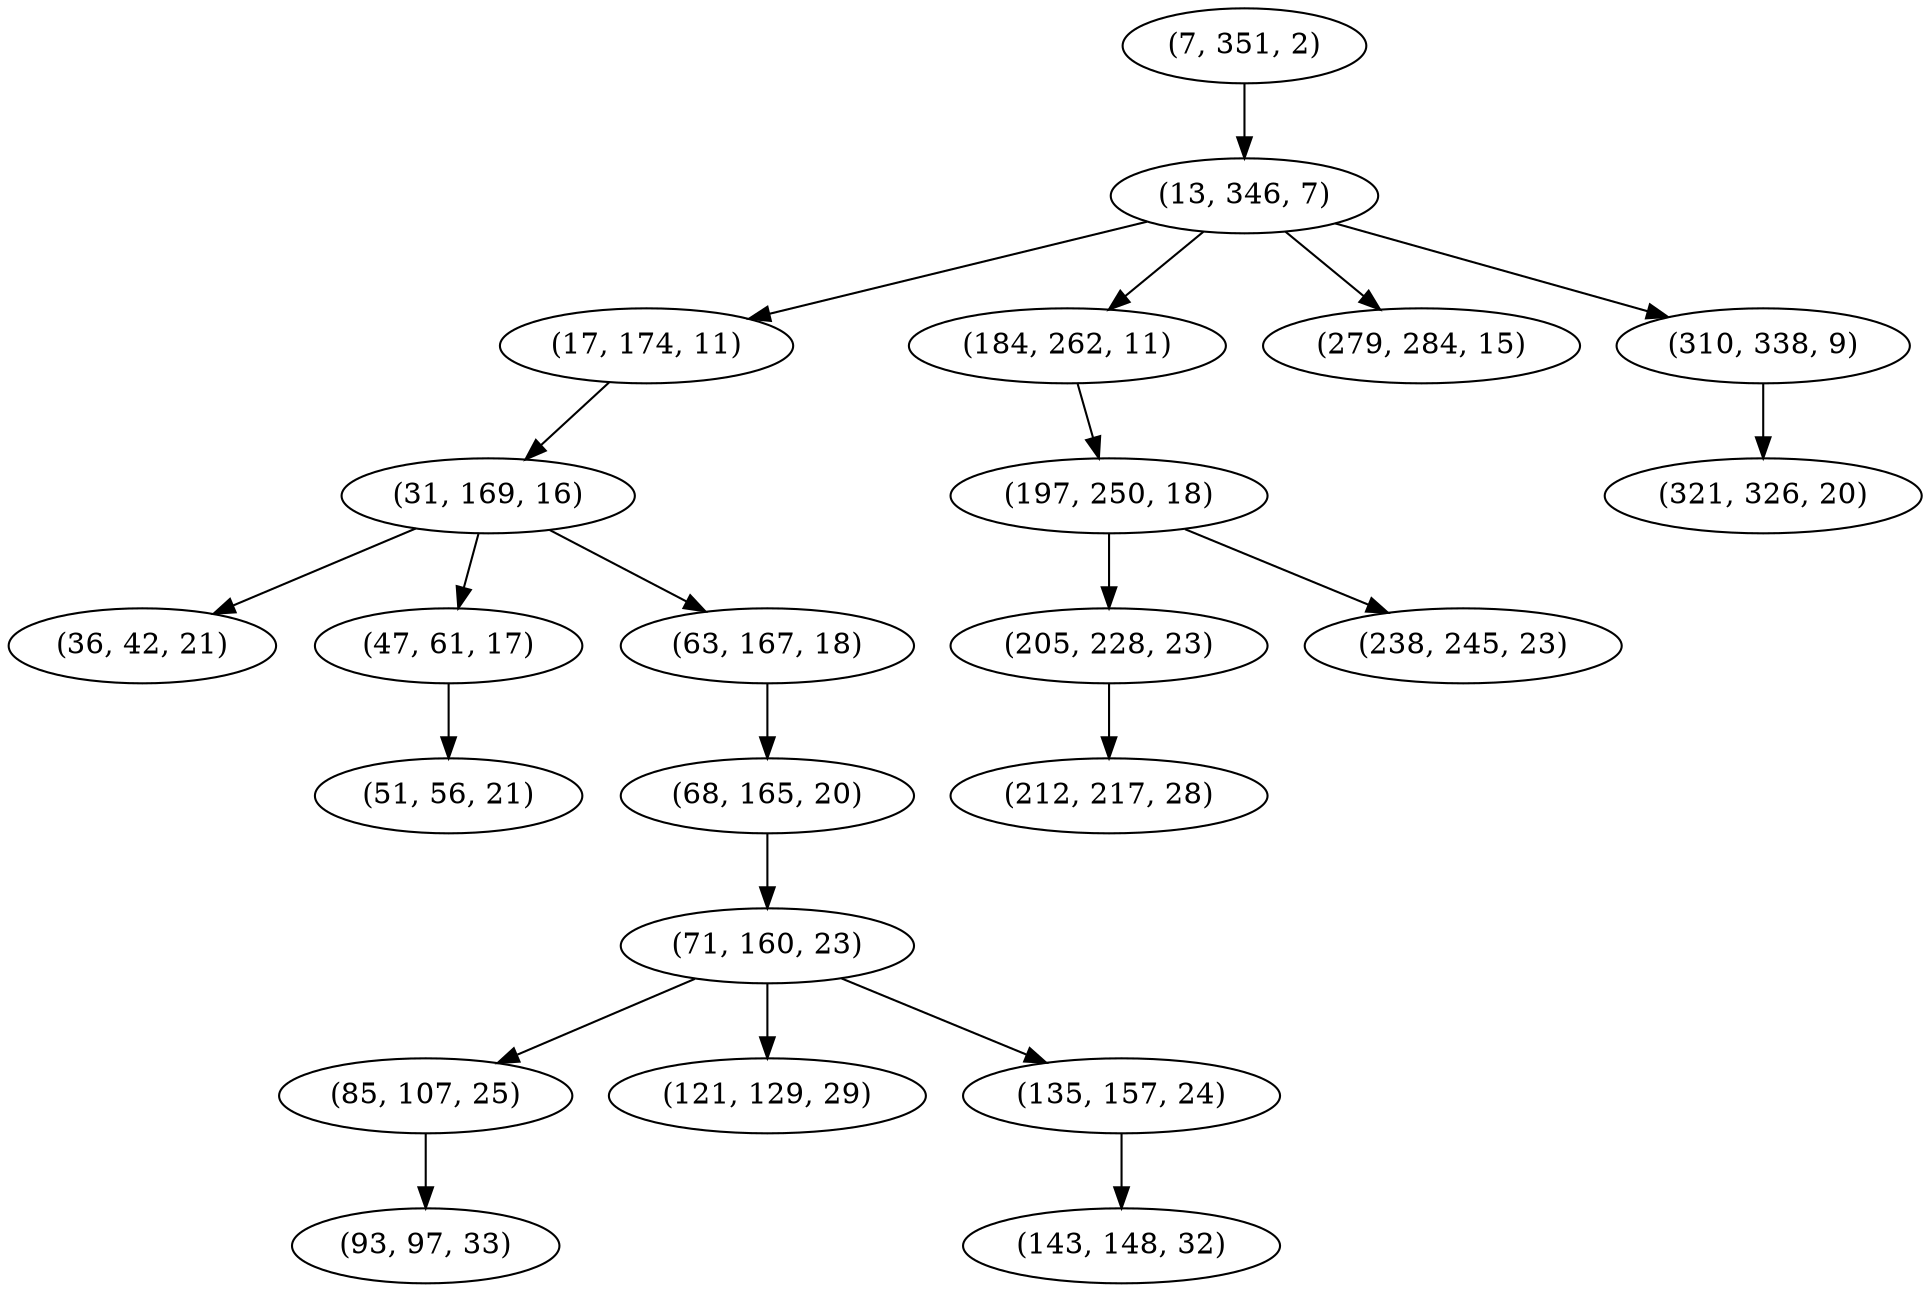 digraph tree {
    "(7, 351, 2)";
    "(13, 346, 7)";
    "(17, 174, 11)";
    "(31, 169, 16)";
    "(36, 42, 21)";
    "(47, 61, 17)";
    "(51, 56, 21)";
    "(63, 167, 18)";
    "(68, 165, 20)";
    "(71, 160, 23)";
    "(85, 107, 25)";
    "(93, 97, 33)";
    "(121, 129, 29)";
    "(135, 157, 24)";
    "(143, 148, 32)";
    "(184, 262, 11)";
    "(197, 250, 18)";
    "(205, 228, 23)";
    "(212, 217, 28)";
    "(238, 245, 23)";
    "(279, 284, 15)";
    "(310, 338, 9)";
    "(321, 326, 20)";
    "(7, 351, 2)" -> "(13, 346, 7)";
    "(13, 346, 7)" -> "(17, 174, 11)";
    "(13, 346, 7)" -> "(184, 262, 11)";
    "(13, 346, 7)" -> "(279, 284, 15)";
    "(13, 346, 7)" -> "(310, 338, 9)";
    "(17, 174, 11)" -> "(31, 169, 16)";
    "(31, 169, 16)" -> "(36, 42, 21)";
    "(31, 169, 16)" -> "(47, 61, 17)";
    "(31, 169, 16)" -> "(63, 167, 18)";
    "(47, 61, 17)" -> "(51, 56, 21)";
    "(63, 167, 18)" -> "(68, 165, 20)";
    "(68, 165, 20)" -> "(71, 160, 23)";
    "(71, 160, 23)" -> "(85, 107, 25)";
    "(71, 160, 23)" -> "(121, 129, 29)";
    "(71, 160, 23)" -> "(135, 157, 24)";
    "(85, 107, 25)" -> "(93, 97, 33)";
    "(135, 157, 24)" -> "(143, 148, 32)";
    "(184, 262, 11)" -> "(197, 250, 18)";
    "(197, 250, 18)" -> "(205, 228, 23)";
    "(197, 250, 18)" -> "(238, 245, 23)";
    "(205, 228, 23)" -> "(212, 217, 28)";
    "(310, 338, 9)" -> "(321, 326, 20)";
}
